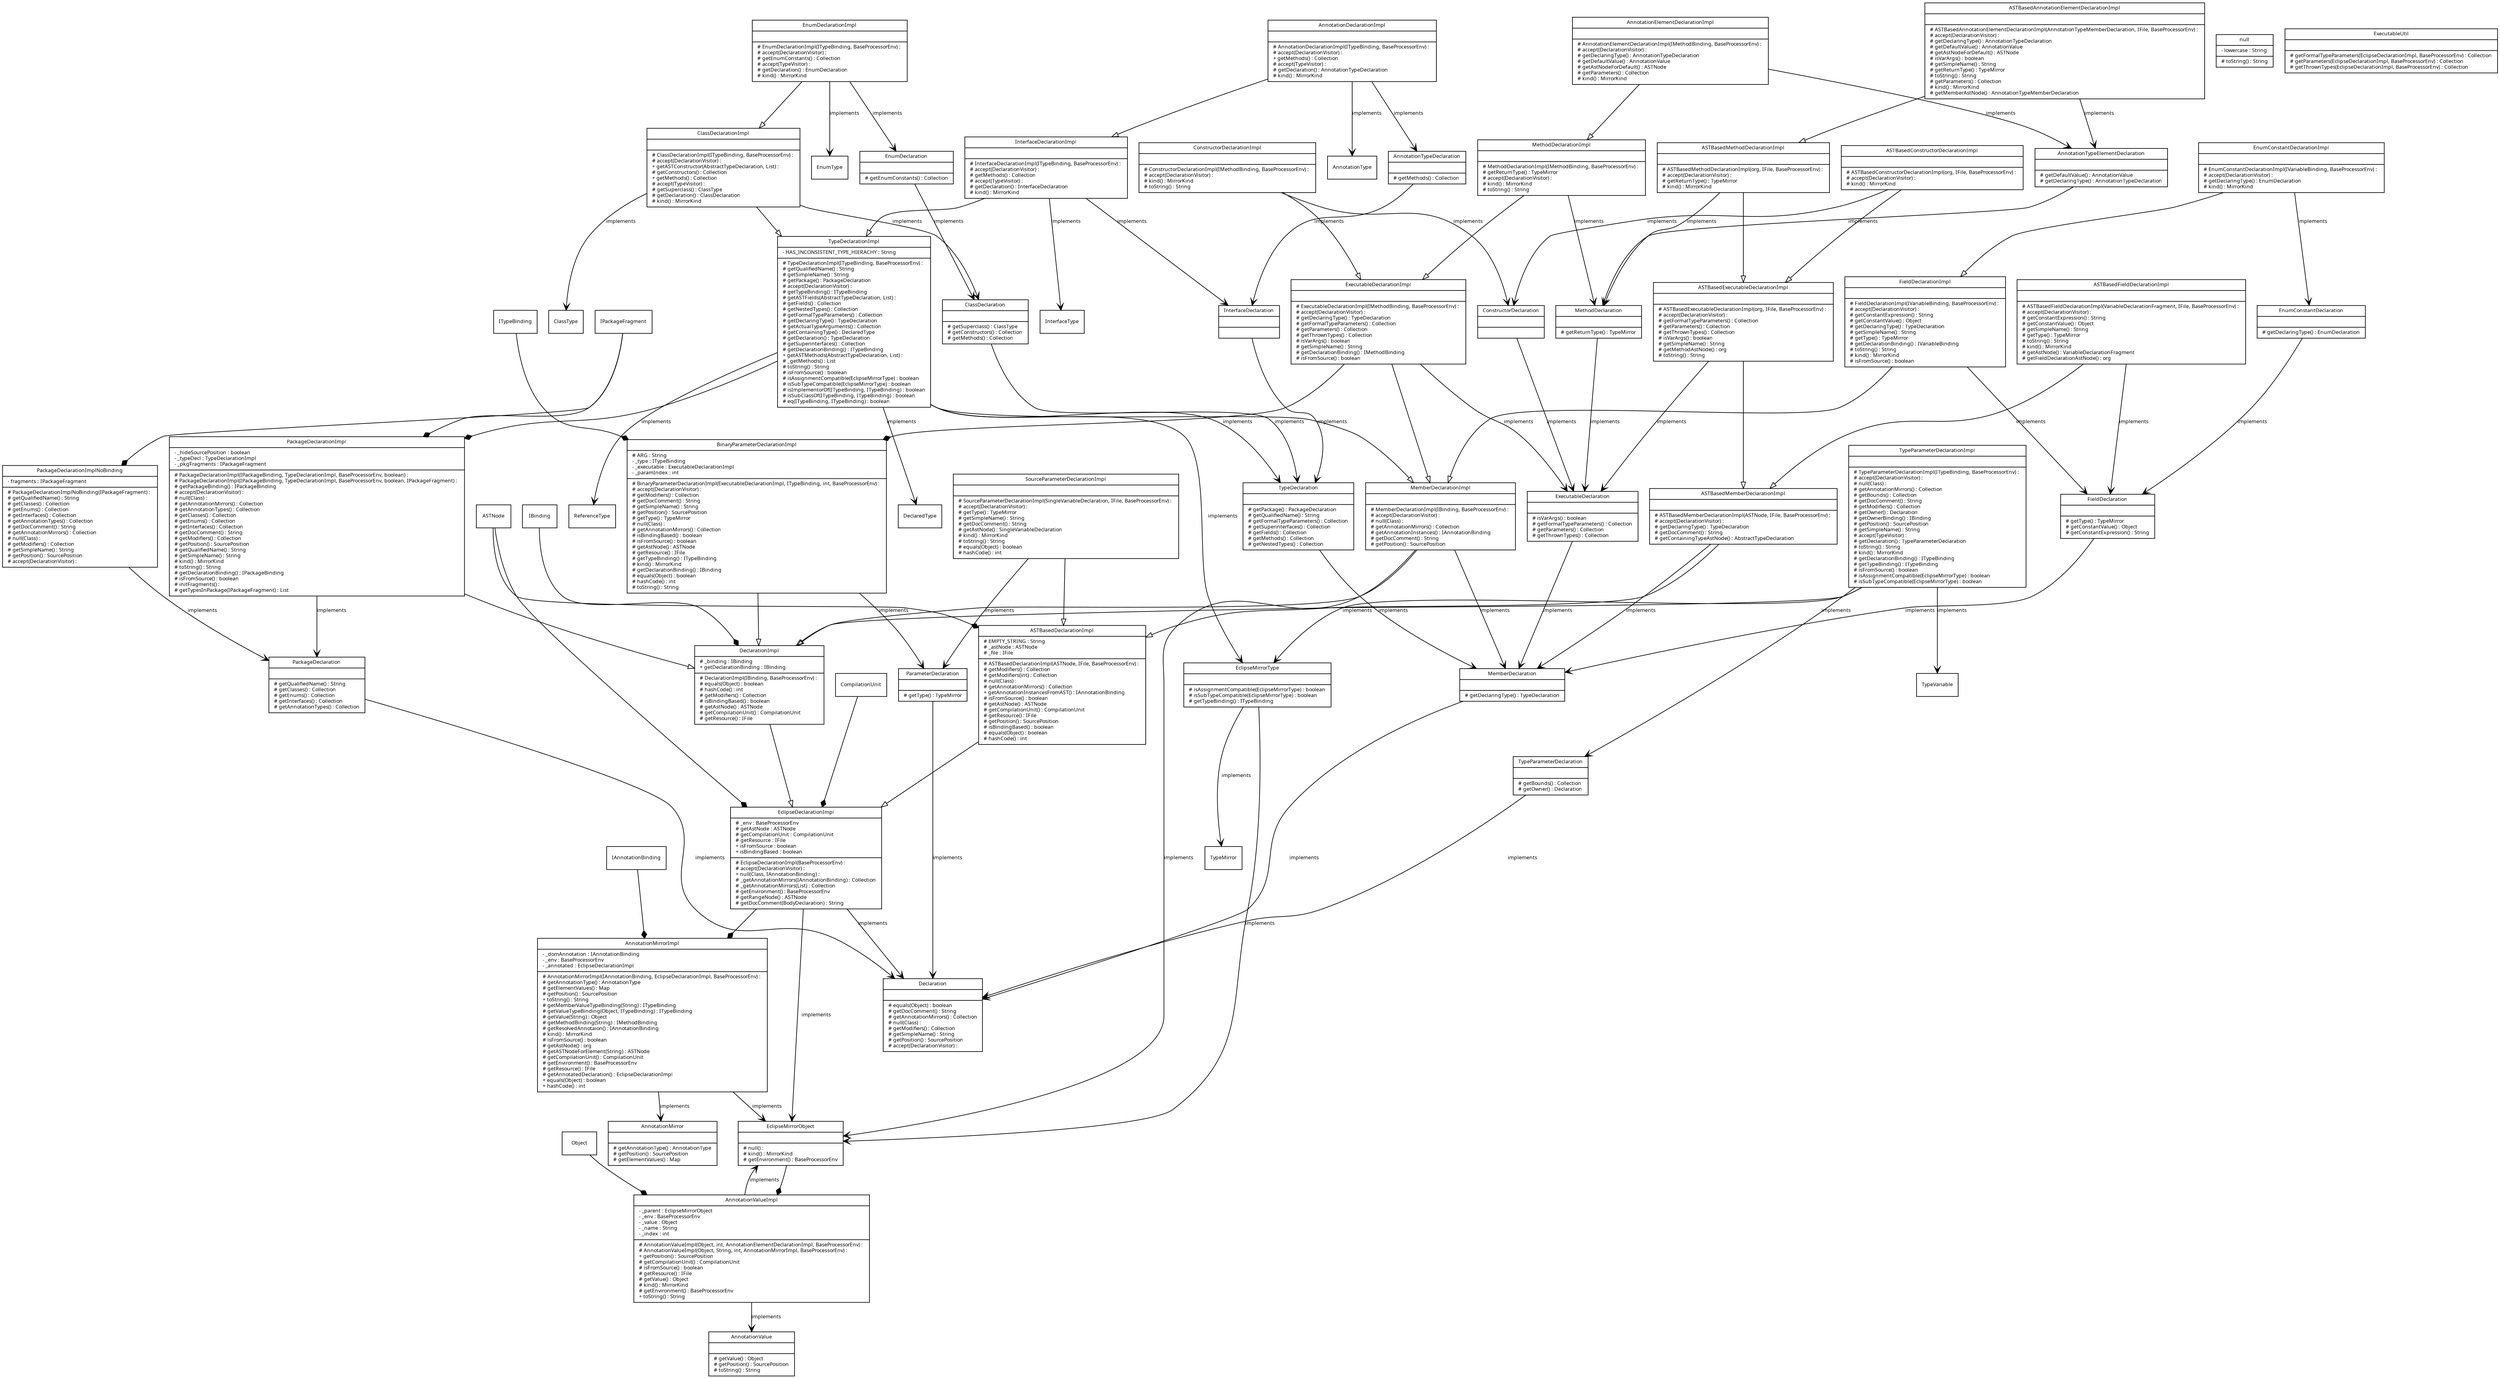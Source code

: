 digraph ClassDiagram {
	 fontname = "Bitstream Vera Sans"
	 fontsize = 8

	 node [
		 fontname = "Bistream Vera Sans"
		 fontsize = 8
		 shape = "record"
	 ]

	 edge [
		 fontname = "Bistream Vera Sans"
		 fontsize = 8
	 ]

	 AnnotationMirror [
		 label = "{AnnotationMirror||# getAnnotationType() : AnnotationType\l# getPosition() : SourcePosition\l# getElementValues() : Map\l}"
	 ]

	 AnnotationTypeDeclaration [
		 label = "{AnnotationTypeDeclaration||# getMethods() : Collection\l}"
	 ]

	 AnnotationTypeElementDeclaration [
		 label = "{AnnotationTypeElementDeclaration||# getDefaultValue() : AnnotationValue\l# getDeclaringType() : AnnotationTypeDeclaration\l}"
	 ]

	 AnnotationValue [
		 label = "{AnnotationValue||# getValue() : Object\l# getPosition() : SourcePosition\l# toString() : String\l}"
	 ]

	 ClassDeclaration [
		 label = "{ClassDeclaration||# getSuperclass() : ClassType\l# getConstructors() : Collection\l# getMethods() : Collection\l}"
	 ]

	 ConstructorDeclaration [
		 label = "{ConstructorDeclaration||}"
	 ]

	 Declaration [
		 label = "{Declaration||# equals(Object) : boolean\l# getDocComment() : String\l# getAnnotationMirrors() : Collection\l# null(Class) : \l# getModifiers() : Collection\l# getSimpleName() : String\l# getPosition() : SourcePosition\l# accept(DeclarationVisitor) : \l}"
	 ]

	 EnumConstantDeclaration [
		 label = "{EnumConstantDeclaration||# getDeclaringType() : EnumDeclaration\l}"
	 ]

	 EnumDeclaration [
		 label = "{EnumDeclaration||# getEnumConstants() : Collection\l}"
	 ]

	 ExecutableDeclaration [
		 label = "{ExecutableDeclaration||# isVarArgs() : boolean\l# getFormalTypeParameters() : Collection\l# getParameters() : Collection\l# getThrownTypes() : Collection\l}"
	 ]

	 FieldDeclaration [
		 label = "{FieldDeclaration||# getType() : TypeMirror\l# getConstantValue() : Object\l# getConstantExpression() : String\l}"
	 ]

	 InterfaceDeclaration [
		 label = "{InterfaceDeclaration||}"
	 ]

	 MemberDeclaration [
		 label = "{MemberDeclaration||# getDeclaringType() : TypeDeclaration\l}"
	 ]

	 MethodDeclaration [
		 label = "{MethodDeclaration||# getReturnType() : TypeMirror\l}"
	 ]

	 null [
		 label = "{null|- lowercase : String\l|# toString() : String\l}"
	 ]

	 PackageDeclaration [
		 label = "{PackageDeclaration||# getQualifiedName() : String\l# getClasses() : Collection\l# getEnums() : Collection\l# getInterfaces() : Collection\l# getAnnotationTypes() : Collection\l}"
	 ]

	 ParameterDeclaration [
		 label = "{ParameterDeclaration||# getType() : TypeMirror\l}"
	 ]

	 TypeDeclaration [
		 label = "{TypeDeclaration||# getPackage() : PackageDeclaration\l# getQualifiedName() : String\l# getFormalTypeParameters() : Collection\l# getSuperinterfaces() : Collection\l# getFields() : Collection\l# getMethods() : Collection\l# getNestedTypes() : Collection\l}"
	 ]

	 TypeParameterDeclaration [
		 label = "{TypeParameterDeclaration||# getBounds() : Collection\l# getOwner() : Declaration\l}"
	 ]

	 AnnotationDeclarationImpl [
		 label = "{AnnotationDeclarationImpl||# AnnotationDeclarationImpl(ITypeBinding, BaseProcessorEnv) : \l# accept(DeclarationVisitor) : \l+ getMethods() : Collection\l# accept(TypeVisitor) : \l# getDeclaration() : AnnotationTypeDeclaration\l# kind() : MirrorKind\l}"
	 ]

	 AnnotationElementDeclarationImpl [
		 label = "{AnnotationElementDeclarationImpl||# AnnotationElementDeclarationImpl(IMethodBinding, BaseProcessorEnv) : \l# accept(DeclarationVisitor) : \l# getDeclaringType() : AnnotationTypeDeclaration\l# getDefaultValue() : AnnotationValue\l# getAstNodeForDefault() : ASTNode\l# getParameters() : Collection\l# kind() : MirrorKind\l}"
	 ]

	 AnnotationMirrorImpl [
		 label = "{AnnotationMirrorImpl|- _domAnnotation : IAnnotationBinding\l- _env : BaseProcessorEnv\l- _annotated : EclipseDeclarationImpl\l|# AnnotationMirrorImpl(IAnnotationBinding, EclipseDeclarationImpl, BaseProcessorEnv) : \l# getAnnotationType() : AnnotationType\l# getElementValues() : Map\l# getPosition() : SourcePosition\l+ toString() : String\l# getMemberValueTypeBinding(String) : ITypeBinding\l# getValueTypeBinding(Object, ITypeBinding) : ITypeBinding\l# getValue(String) : Object\l# getMethodBinding(String) : IMethodBinding\l# getResolvedAnnotaion() : IAnnotationBinding\l# kind() : MirrorKind\l# isFromSource() : boolean\l# getAstNode() : org\l# getASTNodeForElement(String) : ASTNode\l# getCompilationUnit() : CompilationUnit\l# getEnvironment() : BaseProcessorEnv\l# getResource() : IFile\l# getAnnotatedDeclaration() : EclipseDeclarationImpl\l+ equals(Object) : boolean\l+ hashCode() : int\l}"
	 ]

	 AnnotationValueImpl [
		 label = "{AnnotationValueImpl|- _parent : EclipseMirrorObject\l- _env : BaseProcessorEnv\l- _value : Object\l- _name : String\l- _index : int\l|# AnnotationValueImpl(Object, int, AnnotationElementDeclarationImpl, BaseProcessorEnv) : \l# AnnotationValueImpl(Object, String, int, AnnotationMirrorImpl, BaseProcessorEnv) : \l+ getPosition() : SourcePosition\l# getCompilationUnit() : CompilationUnit\l# isFromSource() : boolean\l# getResource() : IFile\l# getValue() : Object\l# kind() : MirrorKind\l# getEnvironment() : BaseProcessorEnv\l+ toString() : String\l}"
	 ]

	 ASTBasedAnnotationElementDeclarationImpl [
		 label = "{ASTBasedAnnotationElementDeclarationImpl||# ASTBasedAnnotationElementDeclarationImpl(AnnotationTypeMemberDeclaration, IFile, BaseProcessorEnv) : \l# accept(DeclarationVisitor) : \l# getDeclaringType() : AnnotationTypeDeclaration\l# getDefaultValue() : AnnotationValue\l# getAstNodeForDefault() : ASTNode\l# isVarArgs() : boolean\l# getSimpleName() : String\l# getReturnType() : TypeMirror\l# toString() : String\l# getParameters() : Collection\l# kind() : MirrorKind\l# getMemberAstNode() : AnnotationTypeMemberDeclaration\l}"
	 ]

	 ASTBasedConstructorDeclarationImpl [
		 label = "{ASTBasedConstructorDeclarationImpl||# ASTBasedConstructorDeclarationImpl(org, IFile, BaseProcessorEnv) : \l# accept(DeclarationVisitor) : \l# kind() : MirrorKind\l}"
	 ]

	 ASTBasedDeclarationImpl [
		 label = "{ASTBasedDeclarationImpl|# EMPTY_STRING : String\l# _astNode : ASTNode\l# _file : IFile\l|# ASTBasedDeclarationImpl(ASTNode, IFile, BaseProcessorEnv) : \l# getModifiers() : Collection\l# getModifiers(int) : Collection\l# null(Class) : \l# getAnnotationMirrors() : Collection\l+ getAnnotationInstancesFromAST() : IAnnotationBinding\l# isFromSource() : boolean\l# getAstNode() : ASTNode\l# getCompilationUnit() : CompilationUnit\l# getResource() : IFile\l# getPosition() : SourcePosition\l# isBindingBased() : boolean\l# equals(Object) : boolean\l# hashCode() : int\l}"
	 ]

	 ASTBasedExecutableDeclarationImpl [
		 label = "{ASTBasedExecutableDeclarationImpl||# ASTBasedExecutableDeclarationImpl(org, IFile, BaseProcessorEnv) : \l# accept(DeclarationVisitor) : \l# getFormalTypeParameters() : Collection\l# getParameters() : Collection\l# getThrownTypes() : Collection\l# isVarArgs() : boolean\l# getSimpleName() : String\l# getMethodAstNode() : org\l# toString() : String\l}"
	 ]

	 ASTBasedFieldDeclarationImpl [
		 label = "{ASTBasedFieldDeclarationImpl||# ASTBasedFieldDeclarationImpl(VariableDeclarationFragment, IFile, BaseProcessorEnv) : \l# accept(DeclarationVisitor) : \l# getConstantExpression() : String\l# getConstantValue() : Object\l# getSimpleName() : String\l# getType() : TypeMirror\l# toString() : String\l# kind() : MirrorKind\l# getAstNode() : VariableDeclarationFragment\l# getFieldDeclarationAstNode() : org\l}"
	 ]

	 ASTBasedMemberDeclarationImpl [
		 label = "{ASTBasedMemberDeclarationImpl||# ASTBasedMemberDeclarationImpl(ASTNode, IFile, BaseProcessorEnv) : \l# accept(DeclarationVisitor) : \l# getDeclaringType() : TypeDeclaration\l# getDocComment() : String\l# getContainingTypeAstNode() : AbstractTypeDeclaration\l}"
	 ]

	 ASTBasedMethodDeclarationImpl [
		 label = "{ASTBasedMethodDeclarationImpl||# ASTBasedMethodDeclarationImpl(org, IFile, BaseProcessorEnv) : \l# accept(DeclarationVisitor) : \l# getReturnType() : TypeMirror\l# kind() : MirrorKind\l}"
	 ]

	 BinaryParameterDeclarationImpl [
		 label = "{BinaryParameterDeclarationImpl|# ARG : String\l- _type : ITypeBinding\l- _executable : ExecutableDeclarationImpl\l- _paramIndex : int\l|# BinaryParameterDeclarationImpl(ExecutableDeclarationImpl, ITypeBinding, int, BaseProcessorEnv) : \l# accept(DeclarationVisitor) : \l# getModifiers() : Collection\l# getDocComment() : String\l# getSimpleName() : String\l# getPosition() : SourcePosition\l# getType() : TypeMirror\l# null(Class) : \l# getAnnotationMirrors() : Collection\l# isBindingBased() : boolean\l# isFromSource() : boolean\l# getAstNode() : ASTNode\l# getResource() : IFile\l# getTypeBinding() : ITypeBinding\l# kind() : MirrorKind\l# getDeclarationBinding() : IBinding\l# equals(Object) : boolean\l# hashCode() : int\l# toString() : String\l}"
	 ]

	 ClassDeclarationImpl [
		 label = "{ClassDeclarationImpl||# ClassDeclarationImpl(ITypeBinding, BaseProcessorEnv) : \l# accept(DeclarationVisitor) : \l+ getASTConstructor(AbstractTypeDeclaration, List) : \l# getConstructors() : Collection\l+ getMethods() : Collection\l# accept(TypeVisitor) : \l# getSuperclass() : ClassType\l# getDeclaration() : ClassDeclaration\l# kind() : MirrorKind\l}"
	 ]

	 ConstructorDeclarationImpl [
		 label = "{ConstructorDeclarationImpl||# ConstructorDeclarationImpl(IMethodBinding, BaseProcessorEnv) : \l# accept(DeclarationVisitor) : \l# kind() : MirrorKind\l# toString() : String\l}"
	 ]

	 DeclarationImpl [
		 label = "{DeclarationImpl|# _binding : IBinding\l+ getDeclarationBinding : IBinding\l|# DeclarationImpl(IBinding, BaseProcessorEnv) : \l# equals(Object) : boolean\l# hashCode() : int\l# getModifiers() : Collection\l# isBindingBased() : boolean\l# getAstNode() : ASTNode\l# getCompilationUnit() : CompilationUnit\l# getResource() : IFile\l}"
	 ]

	 EclipseDeclarationImpl [
		 label = "{EclipseDeclarationImpl|# _env : BaseProcessorEnv\l# getAstNode : ASTNode\l# getCompilationUnit : CompilationUnit\l# getResource : IFile\l+ isFromSource : boolean\l+ isBindingBased : boolean\l|# EclipseDeclarationImpl(BaseProcessorEnv) : \l# accept(DeclarationVisitor) : \l+ null(Class, IAnnotationBinding) : \l# _getAnnotationMirrors(IAnnotationBinding) : Collection\l# _getAnnotationMirrors(List) : Collection\l# getEnvironment() : BaseProcessorEnv\l# getRangeNode() : ASTNode\l# getDocComment(BodyDeclaration) : String\l}"
	 ]

	 EclipseMirrorObject [
		 label = "{EclipseMirrorObject||# null() : \l# kind() : MirrorKind\l# getEnvironment() : BaseProcessorEnv\l}"
	 ]

	 EclipseMirrorType [
		 label = "{EclipseMirrorType||# isAssignmentCompatible(EclipseMirrorType) : boolean\l# isSubTypeCompatible(EclipseMirrorType) : boolean\l# getTypeBinding() : ITypeBinding\l}"
	 ]

	 EnumConstantDeclarationImpl [
		 label = "{EnumConstantDeclarationImpl||# EnumConstantDeclarationImpl(IVariableBinding, BaseProcessorEnv) : \l# accept(DeclarationVisitor) : \l# getDeclaringType() : EnumDeclaration\l# kind() : MirrorKind\l}"
	 ]

	 EnumDeclarationImpl [
		 label = "{EnumDeclarationImpl||# EnumDeclarationImpl(ITypeBinding, BaseProcessorEnv) : \l# accept(DeclarationVisitor) : \l# getEnumConstants() : Collection\l# accept(TypeVisitor) : \l# getDeclaration() : EnumDeclaration\l# kind() : MirrorKind\l}"
	 ]

	 ExecutableDeclarationImpl [
		 label = "{ExecutableDeclarationImpl||# ExecutableDeclarationImpl(IMethodBinding, BaseProcessorEnv) : \l# accept(DeclarationVisitor) : \l# getDeclaringType() : TypeDeclaration\l# getFormalTypeParameters() : Collection\l# getParameters() : Collection\l# getThrownTypes() : Collection\l# isVarArgs() : boolean\l# getSimpleName() : String\l# getDeclarationBinding() : IMethodBinding\l# isFromSource() : boolean\l}"
	 ]

	 ExecutableUtil [
		 label = "{ExecutableUtil||# getFormalTypeParameters(EclipseDeclarationImpl, BaseProcessorEnv) : Collection\l# getParameters(EclipseDeclarationImpl, BaseProcessorEnv) : Collection\l# getThrownTypes(EclipseDeclarationImpl, BaseProcessorEnv) : Collection\l}"
	 ]

	 FieldDeclarationImpl [
		 label = "{FieldDeclarationImpl||# FieldDeclarationImpl(IVariableBinding, BaseProcessorEnv) : \l# accept(DeclarationVisitor) : \l# getConstantExpression() : String\l# getConstantValue() : Object\l# getDeclaringType() : TypeDeclaration\l# getSimpleName() : String\l# getType() : TypeMirror\l# getDeclarationBinding() : IVariableBinding\l# toString() : String\l# kind() : MirrorKind\l# isFromSource() : boolean\l}"
	 ]

	 InterfaceDeclarationImpl [
		 label = "{InterfaceDeclarationImpl||# InterfaceDeclarationImpl(ITypeBinding, BaseProcessorEnv) : \l# accept(DeclarationVisitor) : \l# getMethods() : Collection\l# accept(TypeVisitor) : \l# getDeclaration() : InterfaceDeclaration\l# kind() : MirrorKind\l}"
	 ]

	 MemberDeclarationImpl [
		 label = "{MemberDeclarationImpl||# MemberDeclarationImpl(IBinding, BaseProcessorEnv) : \l# accept(DeclarationVisitor) : \l# null(Class) : \l# getAnnotationMirrors() : Collection\l# getAnnotationInstances() : IAnnotationBinding\l# getDocComment() : String\l# getPosition() : SourcePosition\l}"
	 ]

	 MethodDeclarationImpl [
		 label = "{MethodDeclarationImpl||# MethodDeclarationImpl(IMethodBinding, BaseProcessorEnv) : \l# getReturnType() : TypeMirror\l# accept(DeclarationVisitor) : \l# kind() : MirrorKind\l# toString() : String\l}"
	 ]

	 PackageDeclarationImpl [
		 label = "{PackageDeclarationImpl|- _hideSourcePosition : boolean\l- _typeDecl : TypeDeclarationImpl\l- _pkgFragments : IPackageFragment\l|# PackageDeclarationImpl(IPackageBinding, TypeDeclarationImpl, BaseProcessorEnv, boolean) : \l# PackageDeclarationImpl(IPackageBinding, TypeDeclarationImpl, BaseProcessorEnv, boolean, IPackageFragment) : \l# getPackageBinding() : IPackageBinding\l# accept(DeclarationVisitor) : \l# null(Class) : \l# getAnnotationMirrors() : Collection\l# getAnnotationTypes() : Collection\l# getClasses() : Collection\l# getEnums() : Collection\l# getInterfaces() : Collection\l# getDocComment() : String\l# getModifiers() : Collection\l# getPosition() : SourcePosition\l# getQualifiedName() : String\l# getSimpleName() : String\l# kind() : MirrorKind\l# toString() : String\l# getDeclarationBinding() : IPackageBinding\l# isFromSource() : boolean\l# initFragments() : \l# getTypesInPackage(IPackageFragment) : List\l}"
	 ]

	 PackageDeclarationImplNoBinding [
		 label = "{PackageDeclarationImplNoBinding|- fragments : IPackageFragment\l|# PackageDeclarationImplNoBinding(IPackageFragment) : \l# getQualifiedName() : String\l# getClasses() : Collection\l# getEnums() : Collection\l# getInterfaces() : Collection\l# getAnnotationTypes() : Collection\l# getDocComment() : String\l# getAnnotationMirrors() : Collection\l# null(Class) : \l# getModifiers() : Collection\l# getSimpleName() : String\l# getPosition() : SourcePosition\l# accept(DeclarationVisitor) : \l}"
	 ]

	 SourceParameterDeclarationImpl [
		 label = "{SourceParameterDeclarationImpl||# SourceParameterDeclarationImpl(SingleVariableDeclaration, IFile, BaseProcessorEnv) : \l# accept(DeclarationVisitor) : \l# getType() : TypeMirror\l# getSimpleName() : String\l# getDocComment() : String\l# getAstNode() : SingleVariableDeclaration\l# kind() : MirrorKind\l# toString() : String\l# equals(Object) : boolean\l# hashCode() : int\l}"
	 ]

	 TypeDeclarationImpl [
		 label = "{TypeDeclarationImpl|- HAS_INCONSISTENT_TYPE_HIERACHY : String\l|# TypeDeclarationImpl(ITypeBinding, BaseProcessorEnv) : \l# getQualifiedName() : String\l# getSimpleName() : String\l# getPackage() : PackageDeclaration\l# accept(DeclarationVisitor) : \l# getTypeBinding() : ITypeBinding\l# getASTFields(AbstractTypeDeclaration, List) : \l# getFields() : Collection\l# getNestedTypes() : Collection\l# getFormalTypeParameters() : Collection\l# getDeclaringType() : TypeDeclaration\l# getActualTypeArguments() : Collection\l# getContainingType() : DeclaredType\l# getDeclaration() : TypeDeclaration\l# getSuperinterfaces() : Collection\l# getDeclarationBinding() : ITypeBinding\l+ getASTMethods(AbstractTypeDeclaration, List) : \l# _getMethods() : List\l# toString() : String\l# isFromSource() : boolean\l# isAssignmentCompatible(EclipseMirrorType) : boolean\l# isSubTypeCompatible(EclipseMirrorType) : boolean\l# isImplementorOf(ITypeBinding, ITypeBinding) : boolean\l# isSubClassOf(ITypeBinding, ITypeBinding) : boolean\l# eq(ITypeBinding, ITypeBinding) : boolean\l}"
	 ]

	 TypeParameterDeclarationImpl [
		 label = "{TypeParameterDeclarationImpl||# TypeParameterDeclarationImpl(ITypeBinding, BaseProcessorEnv) : \l# accept(DeclarationVisitor) : \l# null(Class) : \l# getAnnotationMirrors() : Collection\l# getBounds() : Collection\l# getDocComment() : String\l# getModifiers() : Collection\l# getOwner() : Declaration\l# getOwnerBinding() : IBinding\l# getPosition() : SourcePosition\l# getSimpleName() : String\l# accept(TypeVisitor) : \l# getDeclaration() : TypeParameterDeclaration\l# toString() : String\l# kind() : MirrorKind\l# getDeclarationBinding() : ITypeBinding\l# getTypeBinding() : ITypeBinding\l# isFromSource() : boolean\l# isAssignmentCompatible(EclipseMirrorType) : boolean\l# isSubTypeCompatible(EclipseMirrorType) : boolean\l}"
	 ]

	 edge [
		 arrowhead = "empty"
	 ]

	 AnnotationDeclarationImpl -> InterfaceDeclarationImpl
	 AnnotationElementDeclarationImpl -> MethodDeclarationImpl
	 ASTBasedAnnotationElementDeclarationImpl -> ASTBasedMethodDeclarationImpl
	 ASTBasedConstructorDeclarationImpl -> ASTBasedExecutableDeclarationImpl
	 ASTBasedDeclarationImpl -> EclipseDeclarationImpl
	 ASTBasedExecutableDeclarationImpl -> ASTBasedMemberDeclarationImpl
	 ASTBasedFieldDeclarationImpl -> ASTBasedMemberDeclarationImpl
	 ASTBasedMemberDeclarationImpl -> ASTBasedDeclarationImpl
	 ASTBasedMethodDeclarationImpl -> ASTBasedExecutableDeclarationImpl
	 BinaryParameterDeclarationImpl -> DeclarationImpl
	 ClassDeclarationImpl -> TypeDeclarationImpl
	 ConstructorDeclarationImpl -> ExecutableDeclarationImpl
	 DeclarationImpl -> EclipseDeclarationImpl
	 EnumConstantDeclarationImpl -> FieldDeclarationImpl
	 EnumDeclarationImpl -> ClassDeclarationImpl
	 ExecutableDeclarationImpl -> MemberDeclarationImpl
	 FieldDeclarationImpl -> MemberDeclarationImpl
	 InterfaceDeclarationImpl -> TypeDeclarationImpl
	 MemberDeclarationImpl -> DeclarationImpl
	 MethodDeclarationImpl -> ExecutableDeclarationImpl
	 PackageDeclarationImpl -> DeclarationImpl
	 SourceParameterDeclarationImpl -> ASTBasedDeclarationImpl
	 TypeDeclarationImpl -> MemberDeclarationImpl
	 TypeParameterDeclarationImpl -> DeclarationImpl
	 edge [
		 arrowhead = "diamond"
	 ]

	 IAnnotationBinding->AnnotationMirrorImpl
	 EclipseDeclarationImpl->AnnotationMirrorImpl
	 EclipseMirrorObject->AnnotationValueImpl
	 Object->AnnotationValueImpl
	 ASTNode->ASTBasedDeclarationImpl
	 ITypeBinding->BinaryParameterDeclarationImpl
	 ExecutableDeclarationImpl->BinaryParameterDeclarationImpl
	 IBinding->DeclarationImpl
	 ASTNode->EclipseDeclarationImpl
	 CompilationUnit->EclipseDeclarationImpl
	 TypeDeclarationImpl->PackageDeclarationImpl
	 IPackageFragment->PackageDeclarationImpl
	 IPackageFragment->PackageDeclarationImplNoBinding
	 edge [
		 arrowhead = "vee"
		 label = "implements"	 ]

	 AnnotationTypeDeclaration->InterfaceDeclaration
	 AnnotationTypeElementDeclaration->MethodDeclaration
	 ClassDeclaration->TypeDeclaration
	 ConstructorDeclaration->ExecutableDeclaration
	 EnumConstantDeclaration->FieldDeclaration
	 EnumDeclaration->ClassDeclaration
	 ExecutableDeclaration->MemberDeclaration
	 FieldDeclaration->MemberDeclaration
	 InterfaceDeclaration->TypeDeclaration
	 MemberDeclaration->Declaration
	 MethodDeclaration->ExecutableDeclaration
	 PackageDeclaration->Declaration
	 ParameterDeclaration->Declaration
	 TypeDeclaration->MemberDeclaration
	 TypeParameterDeclaration->Declaration
	 AnnotationDeclarationImpl->AnnotationTypeDeclaration
	 AnnotationDeclarationImpl->AnnotationType
	 AnnotationElementDeclarationImpl->AnnotationTypeElementDeclaration
	 AnnotationMirrorImpl->AnnotationMirror
	 AnnotationMirrorImpl->EclipseMirrorObject
	 AnnotationValueImpl->EclipseMirrorObject
	 AnnotationValueImpl->AnnotationValue
	 ASTBasedAnnotationElementDeclarationImpl->AnnotationTypeElementDeclaration
	 ASTBasedConstructorDeclarationImpl->ConstructorDeclaration
	 ASTBasedExecutableDeclarationImpl->ExecutableDeclaration
	 ASTBasedFieldDeclarationImpl->FieldDeclaration
	 ASTBasedMemberDeclarationImpl->MemberDeclaration
	 ASTBasedMethodDeclarationImpl->MethodDeclaration
	 BinaryParameterDeclarationImpl->ParameterDeclaration
	 ClassDeclarationImpl->ClassDeclaration
	 ClassDeclarationImpl->ClassType
	 ConstructorDeclarationImpl->ConstructorDeclaration
	 EclipseDeclarationImpl->Declaration
	 EclipseDeclarationImpl->EclipseMirrorObject
	 EclipseMirrorType->EclipseMirrorObject
	 EclipseMirrorType->TypeMirror
	 EnumConstantDeclarationImpl->EnumConstantDeclaration
	 EnumDeclarationImpl->EnumDeclaration
	 EnumDeclarationImpl->EnumType
	 ExecutableDeclarationImpl->ExecutableDeclaration
	 FieldDeclarationImpl->FieldDeclaration
	 InterfaceDeclarationImpl->InterfaceDeclaration
	 InterfaceDeclarationImpl->InterfaceType
	 MemberDeclarationImpl->MemberDeclaration
	 MemberDeclarationImpl->EclipseMirrorObject
	 MethodDeclarationImpl->MethodDeclaration
	 PackageDeclarationImpl->PackageDeclaration
	 PackageDeclarationImplNoBinding->PackageDeclaration
	 SourceParameterDeclarationImpl->ParameterDeclaration
	 TypeDeclarationImpl->TypeDeclaration
	 TypeDeclarationImpl->DeclaredType
	 TypeDeclarationImpl->ReferenceType
	 TypeDeclarationImpl->EclipseMirrorType
	 TypeParameterDeclarationImpl->TypeParameterDeclaration
	 TypeParameterDeclarationImpl->TypeVariable
	 TypeParameterDeclarationImpl->EclipseMirrorType
}